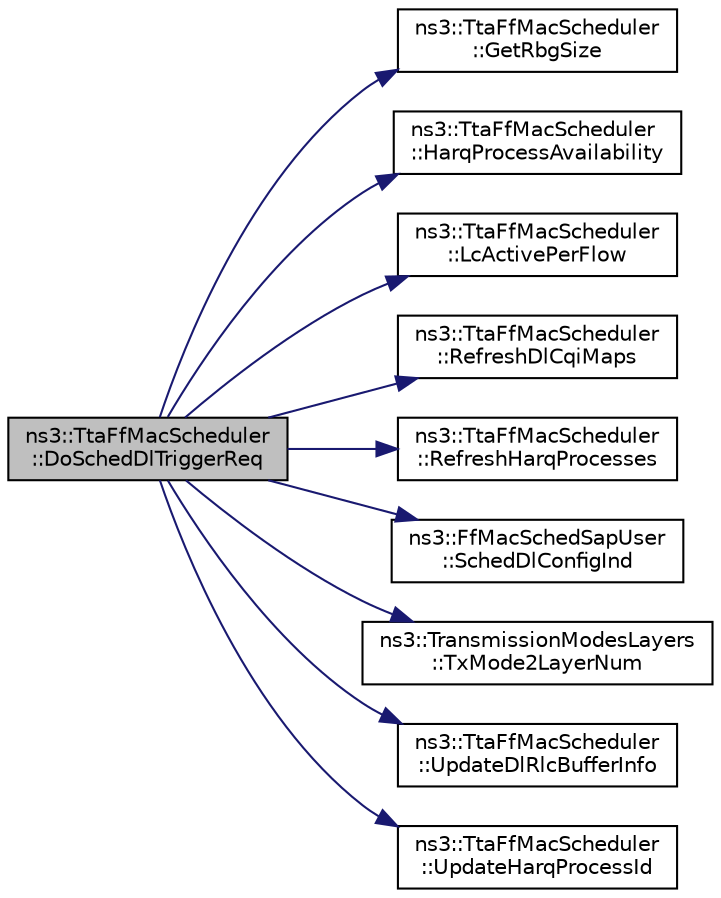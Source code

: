 digraph "ns3::TtaFfMacScheduler::DoSchedDlTriggerReq"
{
 // LATEX_PDF_SIZE
  edge [fontname="Helvetica",fontsize="10",labelfontname="Helvetica",labelfontsize="10"];
  node [fontname="Helvetica",fontsize="10",shape=record];
  rankdir="LR";
  Node1 [label="ns3::TtaFfMacScheduler\l::DoSchedDlTriggerReq",height=0.2,width=0.4,color="black", fillcolor="grey75", style="filled", fontcolor="black",tooltip="Sched DL trigger request function."];
  Node1 -> Node2 [color="midnightblue",fontsize="10",style="solid",fontname="Helvetica"];
  Node2 [label="ns3::TtaFfMacScheduler\l::GetRbgSize",height=0.2,width=0.4,color="black", fillcolor="white", style="filled",URL="$classns3_1_1_tta_ff_mac_scheduler.html#a496f93bd1b87f83996ba8358903ab69d",tooltip="Get RBG size function."];
  Node1 -> Node3 [color="midnightblue",fontsize="10",style="solid",fontname="Helvetica"];
  Node3 [label="ns3::TtaFfMacScheduler\l::HarqProcessAvailability",height=0.2,width=0.4,color="black", fillcolor="white", style="filled",URL="$classns3_1_1_tta_ff_mac_scheduler.html#a3a48b5c8377a948e09078760eae6348b",tooltip="Return the availability of free process for the RNTI specified."];
  Node1 -> Node4 [color="midnightblue",fontsize="10",style="solid",fontname="Helvetica"];
  Node4 [label="ns3::TtaFfMacScheduler\l::LcActivePerFlow",height=0.2,width=0.4,color="black", fillcolor="white", style="filled",URL="$classns3_1_1_tta_ff_mac_scheduler.html#ac78fc79c352ed5db50c044b7796d332a",tooltip="LC active per flow function."];
  Node1 -> Node5 [color="midnightblue",fontsize="10",style="solid",fontname="Helvetica"];
  Node5 [label="ns3::TtaFfMacScheduler\l::RefreshDlCqiMaps",height=0.2,width=0.4,color="black", fillcolor="white", style="filled",URL="$classns3_1_1_tta_ff_mac_scheduler.html#a26eadc05cfa6ac456b5149467f0b92ec",tooltip="Refresh DL CQI maps."];
  Node1 -> Node6 [color="midnightblue",fontsize="10",style="solid",fontname="Helvetica"];
  Node6 [label="ns3::TtaFfMacScheduler\l::RefreshHarqProcesses",height=0.2,width=0.4,color="black", fillcolor="white", style="filled",URL="$classns3_1_1_tta_ff_mac_scheduler.html#a0d70dd3503e3a8743cca82852aa35e7e",tooltip="Refresh HARQ processes according to the timers."];
  Node1 -> Node7 [color="midnightblue",fontsize="10",style="solid",fontname="Helvetica"];
  Node7 [label="ns3::FfMacSchedSapUser\l::SchedDlConfigInd",height=0.2,width=0.4,color="black", fillcolor="white", style="filled",URL="$classns3_1_1_ff_mac_sched_sap_user.html#a28f8484af5a32a45ee6c0e51770d83f7",tooltip="SCHED_DL_CONFIG_IND."];
  Node1 -> Node8 [color="midnightblue",fontsize="10",style="solid",fontname="Helvetica"];
  Node8 [label="ns3::TransmissionModesLayers\l::TxMode2LayerNum",height=0.2,width=0.4,color="black", fillcolor="white", style="filled",URL="$classns3_1_1_transmission_modes_layers.html#a31f608b7bfaa77440fe4cb85ad035329",tooltip="Transmit mode 2 layer number."];
  Node1 -> Node9 [color="midnightblue",fontsize="10",style="solid",fontname="Helvetica"];
  Node9 [label="ns3::TtaFfMacScheduler\l::UpdateDlRlcBufferInfo",height=0.2,width=0.4,color="black", fillcolor="white", style="filled",URL="$classns3_1_1_tta_ff_mac_scheduler.html#a4c4e1638680640d8da95c4478ec3c06f",tooltip="Update DL RLC buffer info function."];
  Node1 -> Node10 [color="midnightblue",fontsize="10",style="solid",fontname="Helvetica"];
  Node10 [label="ns3::TtaFfMacScheduler\l::UpdateHarqProcessId",height=0.2,width=0.4,color="black", fillcolor="white", style="filled",URL="$classns3_1_1_tta_ff_mac_scheduler.html#aa2c9ed548b16ace6abe0f0de7501f1df",tooltip="Update and return a new process Id for the RNTI specified."];
}
